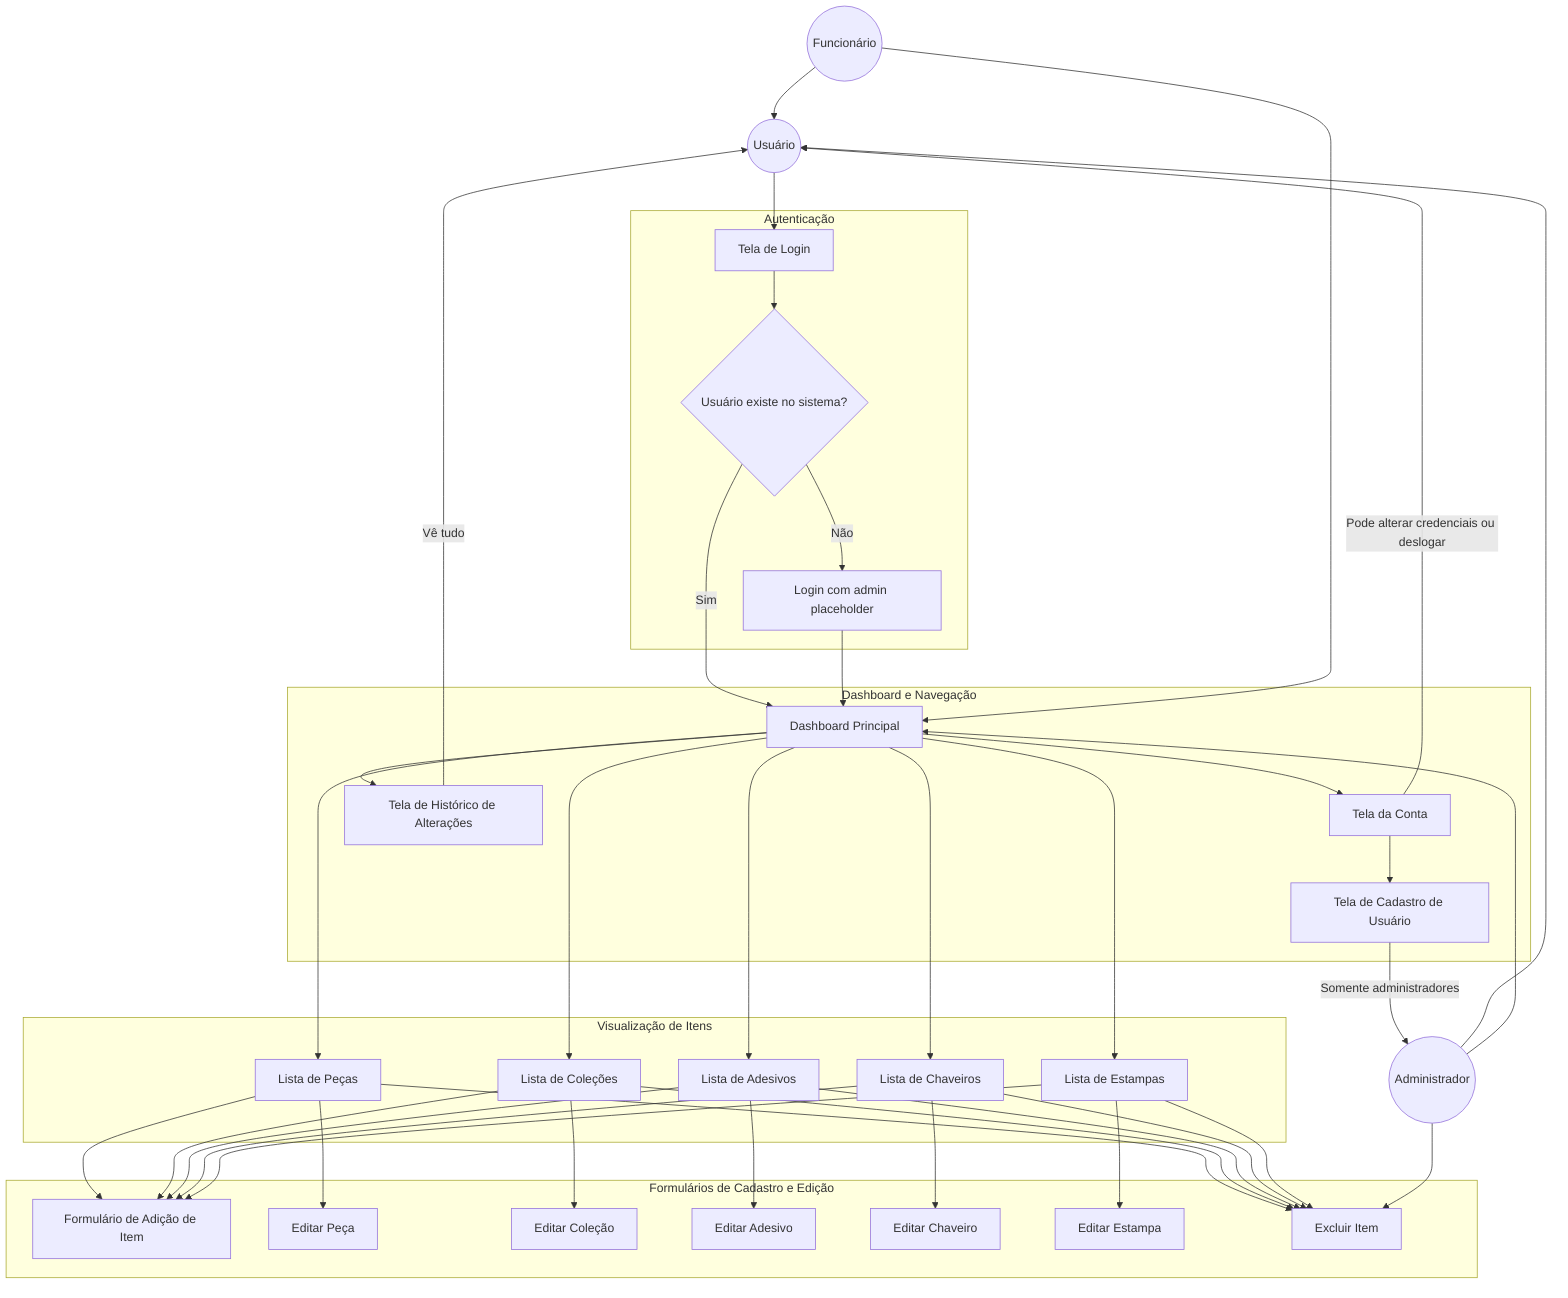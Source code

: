 graph TD

%% Atores e herança
    Usuario((Usuário))
    Admin((Administrador))
    Funcionario((Funcionário))
    Admin --> Usuario
    Funcionario --> Usuario

%% Subgrafo: Autenticação
    subgraph Autenticação
        Login[Tela de Login]
        Condicional{Usuário existe no sistema?}
        PlaceholderLogin[Login com admin placeholder]
    end

%% Subgrafo: Dashboard e Navegação
    subgraph Dashboard_Geral[Dashboard e Navegação]
        Dashboard[Dashboard Principal]
        TelaConta[Tela da Conta]
        TelaHistorico[Tela de Histórico de Alterações]
        CadastrarUsuario[Tela de Cadastro de Usuário]
    end

%% Subgrafo: Visualização de Itens
    subgraph Listas_de_Itens[Visualização de Itens]
        ListaPecas[Lista de Peças]
        ListaColecoes[Lista de Coleções]
        ListaAdesivos[Lista de Adesivos]
        ListaChaveiros[Lista de Chaveiros]
        ListaEstampas[Lista de Estampas]
    end

%% Subgrafo: Formulários de Edição e Criação
    subgraph Formularios[Formulários de Cadastro e Edição]
        AdicionarItem[Formulário de Adição de Item]
        EditarPeca[Editar Peça]
        EditarColecao[Editar Coleção]
        EditarAdesivo[Editar Adesivo]
        EditarChaveiro[Editar Chaveiro]
        EditarEstampa[Editar Estampa]
        ExcluirItem[Excluir Item]
    end

%% Fluxo de autenticação
    Usuario --> Login
    Login --> Condicional
    Condicional -->|Sim| Dashboard
    Condicional -->|Não| PlaceholderLogin
    PlaceholderLogin --> Dashboard

%% Acesso via Dashboard
    Dashboard --> TelaConta
    Dashboard --> TelaHistorico
    Dashboard --> ListaPecas
    Dashboard --> ListaColecoes
    Dashboard --> ListaAdesivos
    Dashboard --> ListaChaveiros
    Dashboard --> ListaEstampas

%% Ações nas listas
    ListaPecas --> AdicionarItem
    ListaColecoes --> AdicionarItem
    ListaAdesivos --> AdicionarItem
    ListaChaveiros --> AdicionarItem
    ListaEstampas --> AdicionarItem

    ListaPecas --> EditarPeca
    ListaColecoes --> EditarColecao
    ListaAdesivos --> EditarAdesivo
    ListaChaveiros --> EditarChaveiro
    ListaEstampas --> EditarEstampa

    ListaPecas --> ExcluirItem
    ListaColecoes --> ExcluirItem
    ListaAdesivos --> ExcluirItem
    ListaChaveiros --> ExcluirItem
    ListaEstampas --> ExcluirItem

%% Cadastro de usuário
    TelaConta --> CadastrarUsuario

%% Permissões
    Admin --> Dashboard
    Funcionario --> Dashboard
    Admin --> ExcluirItem

    TelaHistorico -->|Vê tudo| Usuario
    TelaConta -->|Pode alterar credenciais ou deslogar| Usuario
    CadastrarUsuario -->|Somente administradores| Admin